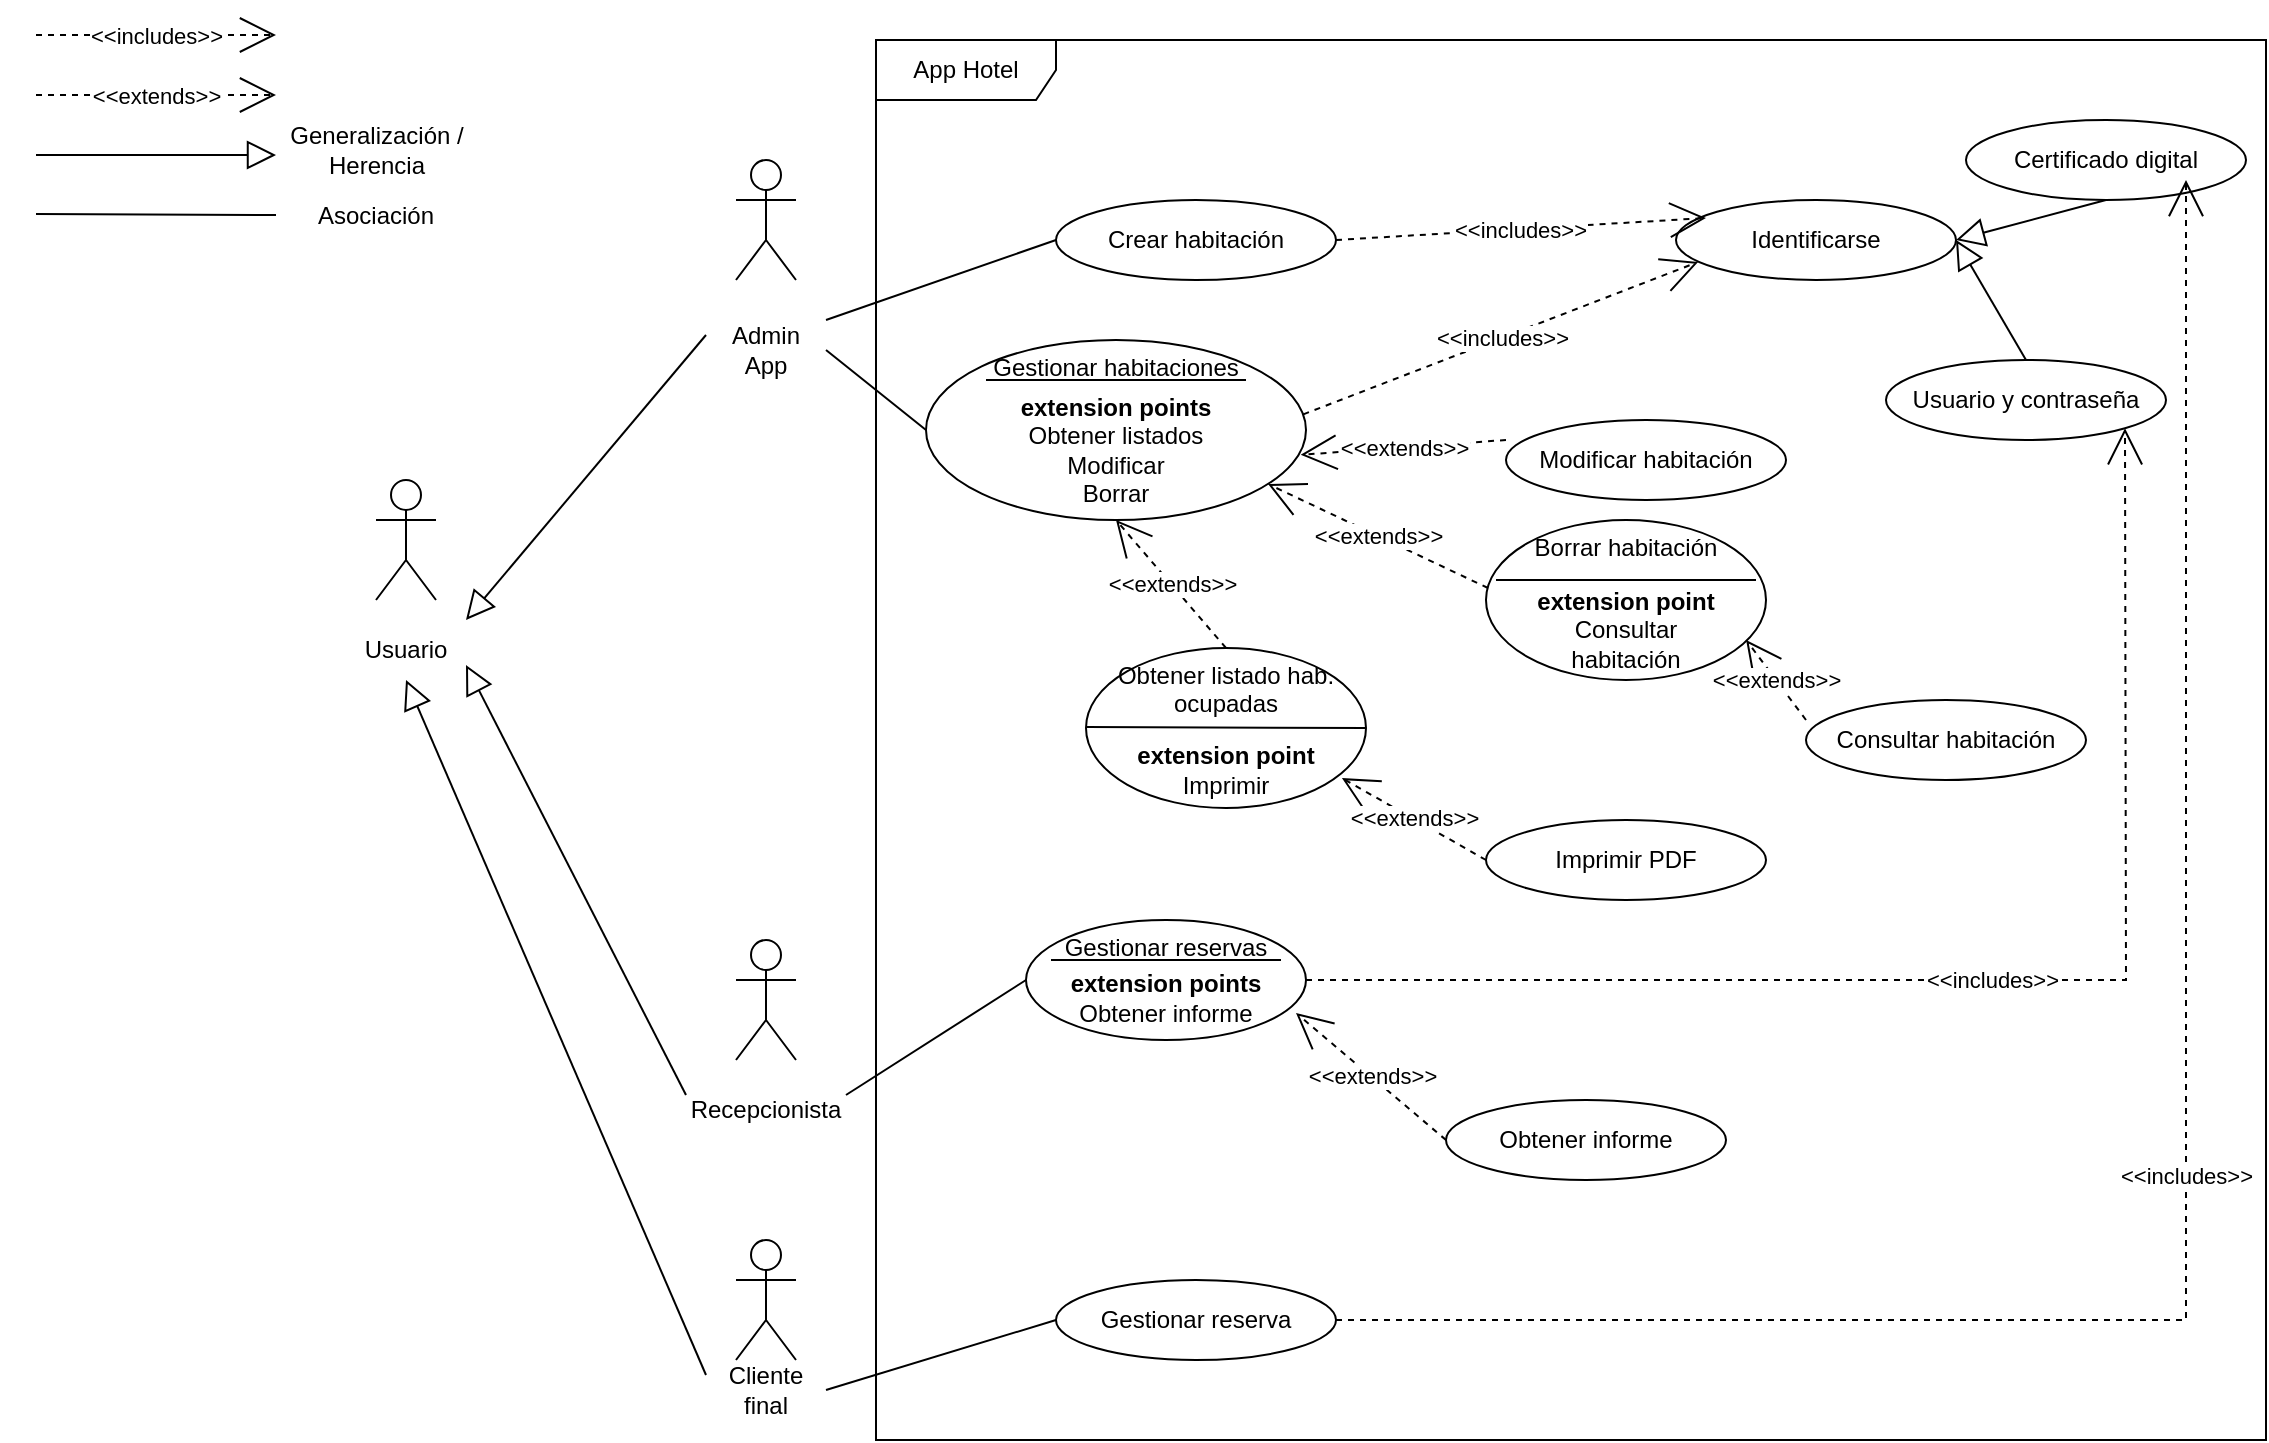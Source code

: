 <mxfile version="21.3.0" type="github">
  <diagram name="Page-1" id="pTc8qVfQxKfmeEwoTJtu">
    <mxGraphModel dx="1411" dy="769" grid="1" gridSize="10" guides="1" tooltips="1" connect="1" arrows="1" fold="1" page="1" pageScale="1" pageWidth="1169" pageHeight="827" math="0" shadow="0">
      <root>
        <mxCell id="0" />
        <mxCell id="1" parent="0" />
        <mxCell id="wT2hEgxZ2jl30o9yvn4_-1" value="Actor" style="shape=umlActor;verticalLabelPosition=bottom;verticalAlign=top;html=1;noLabel=1;" parent="1" vertex="1">
          <mxGeometry x="395" y="480" width="30" height="60" as="geometry" />
        </mxCell>
        <mxCell id="wT2hEgxZ2jl30o9yvn4_-8" value="Actor" style="shape=umlActor;verticalLabelPosition=bottom;verticalAlign=top;html=1;noLabel=1;" parent="1" vertex="1">
          <mxGeometry x="395" y="630" width="30" height="60" as="geometry" />
        </mxCell>
        <mxCell id="wT2hEgxZ2jl30o9yvn4_-12" value="Actor" style="shape=umlActor;verticalLabelPosition=bottom;verticalAlign=top;html=1;movable=1;resizable=1;rotatable=1;deletable=1;editable=1;locked=0;connectable=1;noLabel=1;" parent="1" vertex="1">
          <mxGeometry x="395" y="90" width="30" height="60" as="geometry" />
        </mxCell>
        <mxCell id="wT2hEgxZ2jl30o9yvn4_-14" value="Admin App" style="text;strokeColor=none;align=center;fillColor=none;html=1;verticalAlign=middle;whiteSpace=wrap;rounded=0;" parent="1" vertex="1">
          <mxGeometry x="380" y="170" width="60" height="30" as="geometry" />
        </mxCell>
        <mxCell id="wT2hEgxZ2jl30o9yvn4_-15" value="Recepcionista" style="text;strokeColor=none;align=center;fillColor=none;html=1;verticalAlign=middle;whiteSpace=wrap;rounded=0;" parent="1" vertex="1">
          <mxGeometry x="370" y="550" width="80" height="30" as="geometry" />
        </mxCell>
        <mxCell id="wT2hEgxZ2jl30o9yvn4_-16" value="Cliente final" style="text;strokeColor=none;align=center;fillColor=none;html=1;verticalAlign=middle;whiteSpace=wrap;rounded=0;" parent="1" vertex="1">
          <mxGeometry x="380" y="690" width="60" height="30" as="geometry" />
        </mxCell>
        <mxCell id="wT2hEgxZ2jl30o9yvn4_-18" value="Crear habitación" style="ellipse;whiteSpace=wrap;html=1;" parent="1" vertex="1">
          <mxGeometry x="555" y="110" width="140" height="40" as="geometry" />
        </mxCell>
        <mxCell id="wT2hEgxZ2jl30o9yvn4_-19" value="Identificarse" style="ellipse;whiteSpace=wrap;html=1;" parent="1" vertex="1">
          <mxGeometry x="865" y="110" width="140" height="40" as="geometry" />
        </mxCell>
        <mxCell id="wT2hEgxZ2jl30o9yvn4_-20" value="Usuario y contraseña" style="ellipse;whiteSpace=wrap;html=1;" parent="1" vertex="1">
          <mxGeometry x="970" y="190" width="140" height="40" as="geometry" />
        </mxCell>
        <mxCell id="wT2hEgxZ2jl30o9yvn4_-21" value="Certificado digital" style="ellipse;whiteSpace=wrap;html=1;" parent="1" vertex="1">
          <mxGeometry x="1010" y="70" width="140" height="40" as="geometry" />
        </mxCell>
        <mxCell id="wT2hEgxZ2jl30o9yvn4_-22" value="" style="endArrow=block;endFill=0;endSize=12;html=1;rounded=0;entryX=1;entryY=0.5;entryDx=0;entryDy=0;exitX=0.5;exitY=0;exitDx=0;exitDy=0;" parent="1" source="wT2hEgxZ2jl30o9yvn4_-20" target="wT2hEgxZ2jl30o9yvn4_-19" edge="1">
          <mxGeometry width="160" relative="1" as="geometry">
            <mxPoint x="715" y="380" as="sourcePoint" />
            <mxPoint x="875" y="380" as="targetPoint" />
          </mxGeometry>
        </mxCell>
        <mxCell id="wT2hEgxZ2jl30o9yvn4_-23" value="" style="endArrow=block;endFill=0;endSize=12;html=1;rounded=0;entryX=1;entryY=0.5;entryDx=0;entryDy=0;exitX=0.5;exitY=1;exitDx=0;exitDy=0;" parent="1" source="wT2hEgxZ2jl30o9yvn4_-21" target="wT2hEgxZ2jl30o9yvn4_-19" edge="1">
          <mxGeometry width="160" relative="1" as="geometry">
            <mxPoint x="995.278" y="100" as="sourcePoint" />
            <mxPoint x="905" y="210" as="targetPoint" />
          </mxGeometry>
        </mxCell>
        <mxCell id="wT2hEgxZ2jl30o9yvn4_-25" value="App Hotel" style="shape=umlFrame;whiteSpace=wrap;html=1;pointerEvents=0;width=90;height=30;" parent="1" vertex="1">
          <mxGeometry x="465" y="30" width="695" height="700" as="geometry" />
        </mxCell>
        <mxCell id="wT2hEgxZ2jl30o9yvn4_-26" value="&amp;lt;&amp;lt;includes&amp;gt;&amp;gt;" style="endArrow=open;endSize=16;endFill=0;html=1;rounded=0;entryX=0.107;entryY=0.225;entryDx=0;entryDy=0;dashed=1;exitX=1;exitY=0.5;exitDx=0;exitDy=0;entryPerimeter=0;" parent="1" source="wT2hEgxZ2jl30o9yvn4_-18" target="wT2hEgxZ2jl30o9yvn4_-19" edge="1">
          <mxGeometry width="160" relative="1" as="geometry">
            <mxPoint x="695" y="130" as="sourcePoint" />
            <mxPoint x="805" y="320" as="targetPoint" />
            <Array as="points" />
          </mxGeometry>
        </mxCell>
        <mxCell id="wT2hEgxZ2jl30o9yvn4_-34" value="" style="group" parent="1" vertex="1" connectable="0">
          <mxGeometry x="570" y="334" width="140" height="80" as="geometry" />
        </mxCell>
        <mxCell id="wT2hEgxZ2jl30o9yvn4_-27" value="Obtener listado hab. ocupadas" style="ellipse;whiteSpace=wrap;html=1;verticalAlign=top;" parent="wT2hEgxZ2jl30o9yvn4_-34" vertex="1">
          <mxGeometry width="140" height="80" as="geometry" />
        </mxCell>
        <mxCell id="wT2hEgxZ2jl30o9yvn4_-29" value="&lt;div&gt;&lt;b&gt;extension point&lt;/b&gt;&lt;/div&gt;&lt;div&gt;Imprimir&lt;br&gt;&lt;/div&gt;" style="text;strokeColor=none;align=center;fillColor=none;html=1;verticalAlign=middle;whiteSpace=wrap;rounded=0;" parent="wT2hEgxZ2jl30o9yvn4_-34" vertex="1">
          <mxGeometry x="20" y="46" width="100" height="30" as="geometry" />
        </mxCell>
        <mxCell id="wT2hEgxZ2jl30o9yvn4_-37" value="" style="edgeStyle=none;orthogonalLoop=1;jettySize=auto;html=1;rounded=0;endArrow=none;endFill=0;entryX=1;entryY=0.5;entryDx=0;entryDy=0;" parent="wT2hEgxZ2jl30o9yvn4_-34" target="wT2hEgxZ2jl30o9yvn4_-27" edge="1">
          <mxGeometry width="80" relative="1" as="geometry">
            <mxPoint y="39.5" as="sourcePoint" />
            <mxPoint x="130" y="40" as="targetPoint" />
            <Array as="points" />
          </mxGeometry>
        </mxCell>
        <mxCell id="wT2hEgxZ2jl30o9yvn4_-39" value="&amp;lt;&amp;lt;includes&amp;gt;&amp;gt;" style="endArrow=open;endSize=16;endFill=0;html=1;rounded=0;exitX=0.993;exitY=0.413;exitDx=0;exitDy=0;entryX=0.079;entryY=0.775;entryDx=0;entryDy=0;dashed=1;entryPerimeter=0;exitPerimeter=0;" parent="1" source="wT2hEgxZ2jl30o9yvn4_-72" target="wT2hEgxZ2jl30o9yvn4_-19" edge="1">
          <mxGeometry width="160" relative="1" as="geometry">
            <mxPoint x="740" y="210" as="sourcePoint" />
            <mxPoint x="905" y="170" as="targetPoint" />
            <Array as="points" />
          </mxGeometry>
        </mxCell>
        <mxCell id="wT2hEgxZ2jl30o9yvn4_-40" value="Gestionar reservas" style="ellipse;whiteSpace=wrap;html=1;verticalAlign=top;" parent="1" vertex="1">
          <mxGeometry x="540" y="470" width="140" height="60" as="geometry" />
        </mxCell>
        <mxCell id="wT2hEgxZ2jl30o9yvn4_-42" value="&amp;lt;&amp;lt;includes&amp;gt;&amp;gt;" style="endArrow=open;endSize=16;endFill=0;html=1;rounded=0;exitX=1;exitY=0.5;exitDx=0;exitDy=0;dashed=1;entryX=1;entryY=1;entryDx=0;entryDy=0;" parent="1" source="wT2hEgxZ2jl30o9yvn4_-40" target="wT2hEgxZ2jl30o9yvn4_-20" edge="1">
          <mxGeometry width="160" relative="1" as="geometry">
            <mxPoint x="695" y="570" as="sourcePoint" />
            <mxPoint x="805" y="560" as="targetPoint" />
            <Array as="points">
              <mxPoint x="1090" y="500" />
            </Array>
          </mxGeometry>
        </mxCell>
        <mxCell id="wT2hEgxZ2jl30o9yvn4_-47" value="Gestionar reserva" style="ellipse;whiteSpace=wrap;html=1;" parent="1" vertex="1">
          <mxGeometry x="555" y="650" width="140" height="40" as="geometry" />
        </mxCell>
        <mxCell id="wT2hEgxZ2jl30o9yvn4_-48" value="" style="endArrow=none;endFill=0;endSize=12;html=1;rounded=0;entryX=0;entryY=0.5;entryDx=0;entryDy=0;exitX=1;exitY=0.5;exitDx=0;exitDy=0;" parent="1" source="wT2hEgxZ2jl30o9yvn4_-16" target="wT2hEgxZ2jl30o9yvn4_-47" edge="1">
          <mxGeometry width="160" relative="1" as="geometry">
            <mxPoint x="445" y="660" as="sourcePoint" />
            <mxPoint x="645" y="730" as="targetPoint" />
          </mxGeometry>
        </mxCell>
        <mxCell id="wT2hEgxZ2jl30o9yvn4_-49" value="" style="endArrow=none;endFill=0;endSize=12;html=1;rounded=0;entryX=0;entryY=0.5;entryDx=0;entryDy=0;exitX=1;exitY=0.25;exitDx=0;exitDy=0;" parent="1" source="wT2hEgxZ2jl30o9yvn4_-15" target="wT2hEgxZ2jl30o9yvn4_-40" edge="1">
          <mxGeometry width="160" relative="1" as="geometry">
            <mxPoint x="455" y="510" as="sourcePoint" />
            <mxPoint x="565" y="720" as="targetPoint" />
          </mxGeometry>
        </mxCell>
        <mxCell id="wT2hEgxZ2jl30o9yvn4_-52" value="" style="endArrow=none;endFill=0;endSize=12;html=1;rounded=0;entryX=0;entryY=0.5;entryDx=0;entryDy=0;exitX=1;exitY=0;exitDx=0;exitDy=0;" parent="1" source="wT2hEgxZ2jl30o9yvn4_-14" target="wT2hEgxZ2jl30o9yvn4_-18" edge="1">
          <mxGeometry width="160" relative="1" as="geometry">
            <mxPoint x="455" y="120" as="sourcePoint" />
            <mxPoint x="805" y="310" as="targetPoint" />
          </mxGeometry>
        </mxCell>
        <mxCell id="wT2hEgxZ2jl30o9yvn4_-54" value="" style="endArrow=none;endFill=0;endSize=12;html=1;rounded=0;entryX=0;entryY=0.5;entryDx=0;entryDy=0;exitX=1;exitY=0.5;exitDx=0;exitDy=0;" parent="1" source="wT2hEgxZ2jl30o9yvn4_-14" target="wT2hEgxZ2jl30o9yvn4_-72" edge="1">
          <mxGeometry width="160" relative="1" as="geometry">
            <mxPoint x="455" y="160" as="sourcePoint" />
            <mxPoint x="600" y="210" as="targetPoint" />
          </mxGeometry>
        </mxCell>
        <mxCell id="wT2hEgxZ2jl30o9yvn4_-55" value="Actor" style="shape=umlActor;verticalLabelPosition=bottom;verticalAlign=top;html=1;movable=1;resizable=1;rotatable=1;deletable=1;editable=1;locked=0;connectable=1;noLabel=1;" parent="1" vertex="1">
          <mxGeometry x="215" y="250" width="30" height="60" as="geometry" />
        </mxCell>
        <mxCell id="wT2hEgxZ2jl30o9yvn4_-56" value="Usuario" style="text;strokeColor=none;align=center;fillColor=none;html=1;verticalAlign=middle;whiteSpace=wrap;rounded=0;" parent="1" vertex="1">
          <mxGeometry x="200" y="320" width="60" height="30" as="geometry" />
        </mxCell>
        <mxCell id="wT2hEgxZ2jl30o9yvn4_-60" value="" style="endArrow=block;endFill=0;endSize=12;html=1;rounded=0;entryX=1;entryY=0;entryDx=0;entryDy=0;exitX=0;exitY=0.25;exitDx=0;exitDy=0;" parent="1" source="wT2hEgxZ2jl30o9yvn4_-14" target="wT2hEgxZ2jl30o9yvn4_-56" edge="1">
          <mxGeometry width="160" relative="1" as="geometry">
            <mxPoint x="385" y="120" as="sourcePoint" />
            <mxPoint x="265" y="270" as="targetPoint" />
          </mxGeometry>
        </mxCell>
        <mxCell id="wT2hEgxZ2jl30o9yvn4_-61" value="" style="endArrow=block;endFill=0;endSize=12;html=1;rounded=0;entryX=1;entryY=0.75;entryDx=0;entryDy=0;exitX=0;exitY=0.25;exitDx=0;exitDy=0;" parent="1" source="wT2hEgxZ2jl30o9yvn4_-15" target="wT2hEgxZ2jl30o9yvn4_-56" edge="1">
          <mxGeometry width="160" relative="1" as="geometry">
            <mxPoint x="385" y="490" as="sourcePoint" />
            <mxPoint x="275" y="280" as="targetPoint" />
          </mxGeometry>
        </mxCell>
        <mxCell id="wT2hEgxZ2jl30o9yvn4_-62" value="" style="endArrow=block;endFill=0;endSize=12;html=1;rounded=0;entryX=0.5;entryY=1;entryDx=0;entryDy=0;exitX=0;exitY=0.25;exitDx=0;exitDy=0;" parent="1" source="wT2hEgxZ2jl30o9yvn4_-16" target="wT2hEgxZ2jl30o9yvn4_-56" edge="1">
          <mxGeometry width="160" relative="1" as="geometry">
            <mxPoint x="375" y="670" as="sourcePoint" />
            <mxPoint x="270" y="353" as="targetPoint" />
          </mxGeometry>
        </mxCell>
        <mxCell id="wT2hEgxZ2jl30o9yvn4_-63" value="&amp;lt;&amp;lt;includes&amp;gt;&amp;gt;" style="endArrow=open;endSize=16;endFill=0;html=1;rounded=0;dashed=1;" parent="1" edge="1">
          <mxGeometry width="160" relative="1" as="geometry">
            <mxPoint x="45" y="27.5" as="sourcePoint" />
            <mxPoint x="165" y="27.5" as="targetPoint" />
            <Array as="points" />
          </mxGeometry>
        </mxCell>
        <mxCell id="wT2hEgxZ2jl30o9yvn4_-64" value="&amp;lt;&amp;lt;extends&amp;gt;&amp;gt;" style="endArrow=open;endSize=16;endFill=0;html=1;rounded=0;dashed=1;" parent="1" edge="1">
          <mxGeometry width="160" relative="1" as="geometry">
            <mxPoint x="45" y="57.5" as="sourcePoint" />
            <mxPoint x="165" y="57.5" as="targetPoint" />
          </mxGeometry>
        </mxCell>
        <mxCell id="wT2hEgxZ2jl30o9yvn4_-65" value="" style="endArrow=block;endFill=0;endSize=12;html=1;rounded=0;" parent="1" edge="1">
          <mxGeometry width="160" relative="1" as="geometry">
            <mxPoint x="45" y="87.5" as="sourcePoint" />
            <mxPoint x="165" y="87.5" as="targetPoint" />
          </mxGeometry>
        </mxCell>
        <mxCell id="wT2hEgxZ2jl30o9yvn4_-66" value="" style="endArrow=none;endFill=0;endSize=12;html=1;rounded=0;" parent="1" edge="1">
          <mxGeometry width="160" relative="1" as="geometry">
            <mxPoint x="45" y="117" as="sourcePoint" />
            <mxPoint x="165" y="117.5" as="targetPoint" />
          </mxGeometry>
        </mxCell>
        <mxCell id="wT2hEgxZ2jl30o9yvn4_-67" value="Generalización / Herencia" style="text;strokeColor=none;align=center;fillColor=none;html=1;verticalAlign=middle;whiteSpace=wrap;rounded=0;" parent="1" vertex="1">
          <mxGeometry x="167.5" y="70" width="95" height="30" as="geometry" />
        </mxCell>
        <mxCell id="wT2hEgxZ2jl30o9yvn4_-68" value="Asociación" style="text;strokeColor=none;align=center;fillColor=none;html=1;verticalAlign=middle;whiteSpace=wrap;rounded=0;" parent="1" vertex="1">
          <mxGeometry x="185" y="102.5" width="60" height="30" as="geometry" />
        </mxCell>
        <mxCell id="wT2hEgxZ2jl30o9yvn4_-69" value="&amp;lt;&amp;lt;extends&amp;gt;&amp;gt;" style="endArrow=open;endSize=16;endFill=0;html=1;rounded=0;dashed=1;entryX=0.914;entryY=0.813;entryDx=0;entryDy=0;exitX=0;exitY=0.5;exitDx=0;exitDy=0;entryPerimeter=0;" parent="1" source="wT2hEgxZ2jl30o9yvn4_-70" target="wT2hEgxZ2jl30o9yvn4_-27" edge="1">
          <mxGeometry x="0.0" width="160" relative="1" as="geometry">
            <mxPoint x="780" y="414" as="sourcePoint" />
            <mxPoint x="880" y="434" as="targetPoint" />
            <Array as="points" />
            <mxPoint as="offset" />
          </mxGeometry>
        </mxCell>
        <mxCell id="wT2hEgxZ2jl30o9yvn4_-70" value="Imprimir PDF" style="ellipse;whiteSpace=wrap;html=1;" parent="1" vertex="1">
          <mxGeometry x="770" y="420" width="140" height="40" as="geometry" />
        </mxCell>
        <mxCell id="wT2hEgxZ2jl30o9yvn4_-71" value="" style="group;labelPosition=center;verticalLabelPosition=middle;align=center;verticalAlign=top;" parent="1" vertex="1" connectable="0">
          <mxGeometry x="540" y="180" width="140" height="90" as="geometry" />
        </mxCell>
        <mxCell id="wT2hEgxZ2jl30o9yvn4_-72" value="Gestionar habitaciones" style="ellipse;whiteSpace=wrap;html=1;verticalAlign=top;" parent="wT2hEgxZ2jl30o9yvn4_-71" vertex="1">
          <mxGeometry x="-50" width="190" height="90" as="geometry" />
        </mxCell>
        <mxCell id="wT2hEgxZ2jl30o9yvn4_-73" value="&lt;div&gt;&lt;b&gt;extension points&lt;/b&gt;&lt;/div&gt;&lt;div&gt;Obtener listados&lt;br&gt;&lt;/div&gt;&lt;div&gt;Modificar&lt;/div&gt;&lt;div&gt;Borrar&lt;br&gt;&lt;/div&gt;" style="text;strokeColor=none;align=center;fillColor=none;html=1;verticalAlign=middle;whiteSpace=wrap;rounded=0;" parent="wT2hEgxZ2jl30o9yvn4_-71" vertex="1">
          <mxGeometry x="-20" y="40" width="130" height="30" as="geometry" />
        </mxCell>
        <mxCell id="wT2hEgxZ2jl30o9yvn4_-74" value="" style="edgeStyle=none;orthogonalLoop=1;jettySize=auto;html=1;rounded=0;endArrow=none;endFill=0;" parent="wT2hEgxZ2jl30o9yvn4_-71" edge="1">
          <mxGeometry width="80" relative="1" as="geometry">
            <mxPoint x="-20" y="20" as="sourcePoint" />
            <mxPoint x="110" y="20" as="targetPoint" />
            <Array as="points" />
          </mxGeometry>
        </mxCell>
        <mxCell id="wT2hEgxZ2jl30o9yvn4_-75" value="&amp;lt;&amp;lt;extends&amp;gt;&amp;gt;" style="endArrow=open;endSize=16;endFill=0;html=1;rounded=0;dashed=1;entryX=0.986;entryY=0.638;entryDx=0;entryDy=0;exitX=0;exitY=0.25;exitDx=0;exitDy=0;entryPerimeter=0;exitPerimeter=0;" parent="1" source="wT2hEgxZ2jl30o9yvn4_-76" target="wT2hEgxZ2jl30o9yvn4_-72" edge="1">
          <mxGeometry x="0.0" width="160" relative="1" as="geometry">
            <mxPoint x="860" y="330" as="sourcePoint" />
            <mxPoint x="650" y="276" as="targetPoint" />
            <Array as="points" />
            <mxPoint as="offset" />
          </mxGeometry>
        </mxCell>
        <mxCell id="wT2hEgxZ2jl30o9yvn4_-76" value="Modificar habitación" style="ellipse;whiteSpace=wrap;html=1;" parent="1" vertex="1">
          <mxGeometry x="780" y="220" width="140" height="40" as="geometry" />
        </mxCell>
        <mxCell id="wT2hEgxZ2jl30o9yvn4_-77" value="&amp;lt;&amp;lt;extends&amp;gt;&amp;gt;" style="endArrow=open;endSize=16;endFill=0;html=1;rounded=0;dashed=1;entryX=0.9;entryY=0.8;entryDx=0;entryDy=0;exitX=0.007;exitY=0.425;exitDx=0;exitDy=0;entryPerimeter=0;exitPerimeter=0;" parent="1" source="wT2hEgxZ2jl30o9yvn4_-81" target="wT2hEgxZ2jl30o9yvn4_-72" edge="1">
          <mxGeometry x="0.0" width="160" relative="1" as="geometry">
            <mxPoint x="702" y="309" as="sourcePoint" />
            <mxPoint x="640" y="280" as="targetPoint" />
            <Array as="points" />
            <mxPoint as="offset" />
          </mxGeometry>
        </mxCell>
        <mxCell id="wT2hEgxZ2jl30o9yvn4_-80" value="" style="group;labelPosition=center;verticalLabelPosition=middle;align=center;verticalAlign=top;" parent="1" vertex="1" connectable="0">
          <mxGeometry x="770" y="270" width="140" height="80" as="geometry" />
        </mxCell>
        <mxCell id="wT2hEgxZ2jl30o9yvn4_-81" value="Borrar habitación" style="ellipse;whiteSpace=wrap;html=1;verticalAlign=top;" parent="wT2hEgxZ2jl30o9yvn4_-80" vertex="1">
          <mxGeometry width="140" height="80" as="geometry" />
        </mxCell>
        <mxCell id="wT2hEgxZ2jl30o9yvn4_-82" value="&lt;div&gt;&lt;b&gt;extension point&lt;/b&gt;&lt;/div&gt;&lt;div&gt;Consultar habitación&lt;br&gt;&lt;/div&gt;" style="text;strokeColor=none;align=center;fillColor=none;html=1;verticalAlign=middle;whiteSpace=wrap;rounded=0;" parent="wT2hEgxZ2jl30o9yvn4_-80" vertex="1">
          <mxGeometry x="20" y="40" width="100" height="30" as="geometry" />
        </mxCell>
        <mxCell id="wT2hEgxZ2jl30o9yvn4_-83" value="" style="edgeStyle=none;orthogonalLoop=1;jettySize=auto;html=1;rounded=0;endArrow=none;endFill=0;" parent="wT2hEgxZ2jl30o9yvn4_-80" edge="1">
          <mxGeometry width="80" relative="1" as="geometry">
            <mxPoint x="5" y="30" as="sourcePoint" />
            <mxPoint x="135" y="30" as="targetPoint" />
            <Array as="points" />
          </mxGeometry>
        </mxCell>
        <mxCell id="wT2hEgxZ2jl30o9yvn4_-84" value="&amp;lt;&amp;lt;extends&amp;gt;&amp;gt;" style="endArrow=open;endSize=16;endFill=0;html=1;rounded=0;dashed=1;entryX=0.929;entryY=0.75;entryDx=0;entryDy=0;exitX=0;exitY=0.25;exitDx=0;exitDy=0;exitPerimeter=0;entryPerimeter=0;" parent="1" source="wT2hEgxZ2jl30o9yvn4_-85" target="wT2hEgxZ2jl30o9yvn4_-81" edge="1">
          <mxGeometry x="0.0" width="160" relative="1" as="geometry">
            <mxPoint x="990" y="380" as="sourcePoint" />
            <mxPoint x="840" y="331" as="targetPoint" />
            <Array as="points" />
            <mxPoint as="offset" />
          </mxGeometry>
        </mxCell>
        <mxCell id="wT2hEgxZ2jl30o9yvn4_-85" value="Consultar habitación" style="ellipse;whiteSpace=wrap;html=1;" parent="1" vertex="1">
          <mxGeometry x="930" y="360" width="140" height="40" as="geometry" />
        </mxCell>
        <mxCell id="wT2hEgxZ2jl30o9yvn4_-88" value="Obtener informe" style="ellipse;whiteSpace=wrap;html=1;" parent="1" vertex="1">
          <mxGeometry x="750" y="560" width="140" height="40" as="geometry" />
        </mxCell>
        <mxCell id="EGmICfP2dhzSAQ1n8TOm-4" value="&amp;lt;&amp;lt;extends&amp;gt;&amp;gt;" style="endArrow=open;endSize=16;endFill=0;html=1;rounded=0;dashed=1;entryX=0.5;entryY=1;entryDx=0;entryDy=0;exitX=0.5;exitY=0;exitDx=0;exitDy=0;" parent="1" source="wT2hEgxZ2jl30o9yvn4_-27" target="wT2hEgxZ2jl30o9yvn4_-72" edge="1">
          <mxGeometry x="0.0" width="160" relative="1" as="geometry">
            <mxPoint x="780" y="320" as="sourcePoint" />
            <mxPoint x="730" y="270" as="targetPoint" />
            <Array as="points" />
            <mxPoint as="offset" />
          </mxGeometry>
        </mxCell>
        <mxCell id="EGmICfP2dhzSAQ1n8TOm-7" value="&lt;div&gt;&lt;b&gt;extension points&lt;/b&gt;&lt;/div&gt;&lt;div&gt;Obtener informe&lt;br&gt;&lt;/div&gt;" style="text;strokeColor=none;align=center;fillColor=none;html=1;verticalAlign=middle;whiteSpace=wrap;rounded=0;" parent="1" vertex="1">
          <mxGeometry x="545" y="494" width="130" height="30" as="geometry" />
        </mxCell>
        <mxCell id="EGmICfP2dhzSAQ1n8TOm-8" value="" style="edgeStyle=none;orthogonalLoop=1;jettySize=auto;html=1;rounded=0;endArrow=none;endFill=0;" parent="1" edge="1">
          <mxGeometry width="80" relative="1" as="geometry">
            <mxPoint x="552.5" y="490" as="sourcePoint" />
            <mxPoint x="667.5" y="490" as="targetPoint" />
            <Array as="points" />
          </mxGeometry>
        </mxCell>
        <mxCell id="EGmICfP2dhzSAQ1n8TOm-11" value="&amp;lt;&amp;lt;extends&amp;gt;&amp;gt;" style="endArrow=open;endSize=16;endFill=0;html=1;rounded=0;dashed=1;entryX=1;entryY=0.75;entryDx=0;entryDy=0;exitX=0;exitY=0.5;exitDx=0;exitDy=0;" parent="1" source="wT2hEgxZ2jl30o9yvn4_-88" target="EGmICfP2dhzSAQ1n8TOm-7" edge="1">
          <mxGeometry x="0.0" width="160" relative="1" as="geometry">
            <mxPoint x="830" y="390" as="sourcePoint" />
            <mxPoint x="650" y="424" as="targetPoint" />
            <Array as="points" />
            <mxPoint as="offset" />
          </mxGeometry>
        </mxCell>
        <mxCell id="EGmICfP2dhzSAQ1n8TOm-12" value="&amp;lt;&amp;lt;includes&amp;gt;&amp;gt;" style="endArrow=open;endSize=16;endFill=0;html=1;rounded=0;exitX=1;exitY=0.5;exitDx=0;exitDy=0;dashed=1;" parent="1" source="wT2hEgxZ2jl30o9yvn4_-47" edge="1">
          <mxGeometry width="160" relative="1" as="geometry">
            <mxPoint x="690" y="510" as="sourcePoint" />
            <mxPoint x="1120" y="100" as="targetPoint" />
            <Array as="points">
              <mxPoint x="1120" y="670" />
            </Array>
          </mxGeometry>
        </mxCell>
      </root>
    </mxGraphModel>
  </diagram>
</mxfile>
